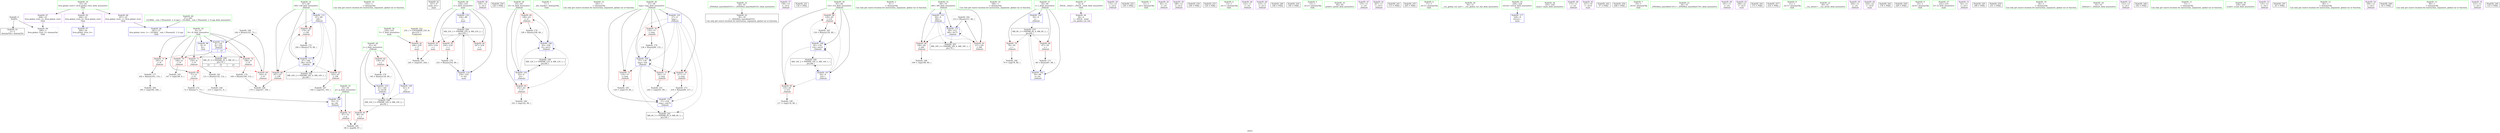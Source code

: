 digraph "SVFG" {
	label="SVFG";

	Node0x558b7bbd1330 [shape=record,color=grey,label="{NodeID: 0\nNullPtr}"];
	Node0x558b7bbd1330 -> Node0x558b7bbe5d90[style=solid];
	Node0x558b7bbd1330 -> Node0x558b7bbe66a0[style=solid];
	Node0x558b7bbef210 [shape=record,color=grey,label="{NodeID: 180\n144 = Binary(143, 73, )\n}"];
	Node0x558b7bbef210 -> Node0x558b7bbe7090[style=solid];
	Node0x558b7bbe64a0 [shape=record,color=blue,label="{NodeID: 97\n266\<--26\nllvm.global_ctors_0\<--\nGlob }"];
	Node0x558b7bbcf5e0 [shape=record,color=green,label="{NodeID: 14\n152\<--1\n\<--dummyObj\nCan only get source location for instruction, argument, global var or function.}"];
	Node0x558b7bbe9f10 [shape=record,color=grey,label="{NodeID: 194\n153 = cmp(151, 9, )\n}"];
	Node0x558b7bbe7090 [shape=record,color=blue,label="{NodeID: 111\n8\<--144\nN\<--rem\n_Z4dealv\n|{|<s4>23}}"];
	Node0x558b7bbe7090 -> Node0x558b7bbe8630[style=dashed];
	Node0x558b7bbe7090 -> Node0x558b7bbe8700[style=dashed];
	Node0x558b7bbe7090 -> Node0x558b7bbe87d0[style=dashed];
	Node0x558b7bbe7090 -> Node0x558b7bbe88a0[style=dashed];
	Node0x558b7bbe7090:s4 -> Node0x558b7bbfa1c0[style=dashed,color=blue];
	Node0x558b7bbe5240 [shape=record,color=green,label="{NodeID: 28\n61\<--62\nj\<--j_field_insensitive\n_Z4dealv\n}"];
	Node0x558b7bbe5240 -> Node0x558b7bbe8f20[style=solid];
	Node0x558b7bbe5240 -> Node0x558b7bbe8ff0[style=solid];
	Node0x558b7bbe5240 -> Node0x558b7bbe6ae0[style=solid];
	Node0x558b7bbe5240 -> Node0x558b7bbe6fc0[style=solid];
	Node0x558b7bbfa1c0 [shape=record,color=black,label="{NodeID: 208\nMR_2V_2 = PHI(MR_2V_3, MR_2V_1, )\npts\{10 \}\n|{<s0>23|<s1>23|<s2>23}}"];
	Node0x558b7bbfa1c0:s0 -> Node0x558b7bbe8490[style=dashed,color=red];
	Node0x558b7bbfa1c0:s1 -> Node0x558b7bbe8560[style=dashed,color=red];
	Node0x558b7bbfa1c0:s2 -> Node0x558b7bbe7090[style=dashed,color=red];
	Node0x558b7bbe5e90 [shape=record,color=black,label="{NodeID: 42\n227\<--9\nmain_ret\<--\nmain\n}"];
	Node0x558b7bbfc4d0 [shape=record,color=yellow,style=double,label="{NodeID: 222\n23V_1 = ENCHI(MR_23V_0)\npts\{231 \}\nFun[main]}"];
	Node0x558b7bbfc4d0 -> Node0x558b7bbe9810[style=dashed];
	Node0x558b7bbe7a40 [shape=record,color=purple,label="{NodeID: 56\n105\<--15\n\<--.str.2\n_Z4dealv\n}"];
	Node0x558b7bbe8630 [shape=record,color=red,label="{NodeID: 70\n146\<--8\n\<--N\n_Z4dealv\n}"];
	Node0x558b7bbe8630 -> Node0x558b7bbe9c10[style=solid];
	Node0x558b7bc06d80 [shape=record,color=black,label="{NodeID: 250\n126 = PHI()\n}"];
	Node0x558b7bbe9190 [shape=record,color=red,label="{NodeID: 84\n108\<--63\n\<--i5\n_Z4dealv\n}"];
	Node0x558b7bbe9190 -> Node0x558b7bbee310[style=solid];
	Node0x558b7bbce040 [shape=record,color=green,label="{NodeID: 1\n7\<--1\n__dso_handle\<--dummyObj\nGlob }"];
	Node0x558b7bbef390 [shape=record,color=grey,label="{NodeID: 181\n151 = Binary(150, 152, )\n}"];
	Node0x558b7bbef390 -> Node0x558b7bbe9f10[style=solid];
	Node0x558b7bbe65a0 [shape=record,color=blue,label="{NodeID: 98\n267\<--27\nllvm.global_ctors_1\<--_GLOBAL__sub_I_Phoenix41_2_0.cpp\nGlob }"];
	Node0x558b7bbcf670 [shape=record,color=green,label="{NodeID: 15\n165\<--1\n\<--dummyObj\nCan only get source location for instruction, argument, global var or function.}"];
	Node0x558b7bbea090 [shape=record,color=grey,label="{NodeID: 195\n120 = cmp(119, 89, )\n}"];
	Node0x558b7bbe7160 [shape=record,color=blue,label="{NodeID: 112\n67\<--89\ni38\<--\n_Z4dealv\n}"];
	Node0x558b7bbe7160 -> Node0x558b7bbe9400[style=dashed];
	Node0x558b7bbe7160 -> Node0x558b7bbe94d0[style=dashed];
	Node0x558b7bbe7160 -> Node0x558b7bbe95a0[style=dashed];
	Node0x558b7bbe7160 -> Node0x558b7bbe7230[style=dashed];
	Node0x558b7bbe7160 -> Node0x558b7bbf83c0[style=dashed];
	Node0x558b7bbe5310 [shape=record,color=green,label="{NodeID: 29\n63\<--64\ni5\<--i5_field_insensitive\n_Z4dealv\n}"];
	Node0x558b7bbe5310 -> Node0x558b7bbe90c0[style=solid];
	Node0x558b7bbe5310 -> Node0x558b7bbe9190[style=solid];
	Node0x558b7bbe5310 -> Node0x558b7bbe6bb0[style=solid];
	Node0x558b7bbe5310 -> Node0x558b7bbe6c80[style=solid];
	Node0x558b7bbfa6c0 [shape=record,color=black,label="{NodeID: 209\nMR_25V_3 = PHI(MR_25V_4, MR_25V_2, )\npts\{235 \}\n}"];
	Node0x558b7bbfa6c0 -> Node0x558b7bbe98e0[style=dashed];
	Node0x558b7bbfa6c0 -> Node0x558b7bbe99b0[style=dashed];
	Node0x558b7bbfa6c0 -> Node0x558b7bbe9a80[style=dashed];
	Node0x558b7bbfa6c0 -> Node0x558b7bbebef0[style=dashed];
	Node0x558b7bbe5f60 [shape=record,color=black,label="{NodeID: 43\n38\<--39\n\<--_ZNSt8ios_base4InitD1Ev\nCan only get source location for instruction, argument, global var or function.}"];
	Node0x558b7bbe7b10 [shape=record,color=purple,label="{NodeID: 57\n158\<--15\n\<--.str.2\n_Z4dealv\n}"];
	Node0x558b7bbe8700 [shape=record,color=red,label="{NodeID: 71\n150\<--8\n\<--N\n_Z4dealv\n}"];
	Node0x558b7bbe8700 -> Node0x558b7bbef390[style=solid];
	Node0x558b7bc06e80 [shape=record,color=black,label="{NodeID: 251\n134 = PHI()\n}"];
	Node0x558b7bbe9260 [shape=record,color=red,label="{NodeID: 85\n116\<--65\n\<--i14\n_Z4dealv\n}"];
	Node0x558b7bbe9260 -> Node0x558b7bbf0110[style=solid];
	Node0x558b7bbd0830 [shape=record,color=green,label="{NodeID: 2\n9\<--1\n\<--dummyObj\nCan only get source location for instruction, argument, global var or function.}"];
	Node0x558b7bbef510 [shape=record,color=grey,label="{NodeID: 182\n212 = Binary(211, 89, )\n}"];
	Node0x558b7bbef510 -> Node0x558b7bbebbb0[style=solid];
	Node0x558b7bbe66a0 [shape=record,color=blue, style = dotted,label="{NodeID: 99\n268\<--3\nllvm.global_ctors_2\<--dummyVal\nGlob }"];
	Node0x558b7bbcf740 [shape=record,color=green,label="{NodeID: 16\n186\<--1\n\<--dummyObj\nCan only get source location for instruction, argument, global var or function.}"];
	Node0x558b7bbea210 [shape=record,color=grey,label="{NodeID: 196\n170 = cmp(167, 169, )\n}"];
	Node0x558b7bbe7230 [shape=record,color=blue,label="{NodeID: 113\n67\<--180\ni38\<--inc50\n_Z4dealv\n}"];
	Node0x558b7bbe7230 -> Node0x558b7bbe9400[style=dashed];
	Node0x558b7bbe7230 -> Node0x558b7bbe94d0[style=dashed];
	Node0x558b7bbe7230 -> Node0x558b7bbe95a0[style=dashed];
	Node0x558b7bbe7230 -> Node0x558b7bbe7230[style=dashed];
	Node0x558b7bbe7230 -> Node0x558b7bbf83c0[style=dashed];
	Node0x558b7bbe53e0 [shape=record,color=green,label="{NodeID: 30\n65\<--66\ni14\<--i14_field_insensitive\n_Z4dealv\n}"];
	Node0x558b7bbe53e0 -> Node0x558b7bbe9260[style=solid];
	Node0x558b7bbe53e0 -> Node0x558b7bbe9330[style=solid];
	Node0x558b7bbe53e0 -> Node0x558b7bbe6d50[style=solid];
	Node0x558b7bbe53e0 -> Node0x558b7bbe6e20[style=solid];
	Node0x558b7bbfabc0 [shape=record,color=black,label="{NodeID: 210\nMR_8V_3 = PHI(MR_8V_4, MR_8V_2, )\npts\{60 \}\n}"];
	Node0x558b7bbfabc0 -> Node0x558b7bbe8d80[style=dashed];
	Node0x558b7bbfabc0 -> Node0x558b7bbe8e50[style=dashed];
	Node0x558b7bbfabc0 -> Node0x558b7bbe6a10[style=dashed];
	Node0x558b7bbe6060 [shape=record,color=purple,label="{NodeID: 44\n36\<--4\n\<--_ZStL8__ioinit\n__cxx_global_var_init\n}"];
	Node0x558b7bbe7be0 [shape=record,color=purple,label="{NodeID: 58\n172\<--15\n\<--.str.2\n_Z4dealv\n}"];
	Node0x558b7bbe87d0 [shape=record,color=red,label="{NodeID: 72\n168\<--8\n\<--N\n_Z4dealv\n}"];
	Node0x558b7bbe87d0 -> Node0x558b7bbee910[style=solid];
	Node0x558b7bc06f80 [shape=record,color=black,label="{NodeID: 252\n156 = PHI()\n}"];
	Node0x558b7bbe9330 [shape=record,color=red,label="{NodeID: 86\n129\<--65\n\<--i14\n_Z4dealv\n}"];
	Node0x558b7bbe9330 -> Node0x558b7bbef690[style=solid];
	Node0x558b7bbd0a10 [shape=record,color=green,label="{NodeID: 3\n11\<--1\n.str\<--dummyObj\nGlob }"];
	Node0x558b7bbef690 [shape=record,color=grey,label="{NodeID: 183\n130 = Binary(129, 89, )\n}"];
	Node0x558b7bbef690 -> Node0x558b7bbe6e20[style=solid];
	Node0x558b7bbe67a0 [shape=record,color=blue,label="{NodeID: 100\n55\<--72\ng\<--div\n_Z4dealv\n}"];
	Node0x558b7bbe67a0 -> Node0x558b7bbe8970[style=dashed];
	Node0x558b7bbcf810 [shape=record,color=green,label="{NodeID: 17\n4\<--6\n_ZStL8__ioinit\<--_ZStL8__ioinit_field_insensitive\nGlob }"];
	Node0x558b7bbcf810 -> Node0x558b7bbe6060[style=solid];
	Node0x558b7bbe7300 [shape=record,color=blue,label="{NodeID: 114\n69\<--9\ni60\<--\n_Z4dealv\n}"];
	Node0x558b7bbe7300 -> Node0x558b7bbe9670[style=dashed];
	Node0x558b7bbe7300 -> Node0x558b7bbe9740[style=dashed];
	Node0x558b7bbe7300 -> Node0x558b7bbebbb0[style=dashed];
	Node0x558b7bbe7300 -> Node0x558b7bbf88c0[style=dashed];
	Node0x558b7bbe54b0 [shape=record,color=green,label="{NodeID: 31\n67\<--68\ni38\<--i38_field_insensitive\n_Z4dealv\n}"];
	Node0x558b7bbe54b0 -> Node0x558b7bbe9400[style=solid];
	Node0x558b7bbe54b0 -> Node0x558b7bbe94d0[style=solid];
	Node0x558b7bbe54b0 -> Node0x558b7bbe95a0[style=solid];
	Node0x558b7bbe54b0 -> Node0x558b7bbe7160[style=solid];
	Node0x558b7bbe54b0 -> Node0x558b7bbe7230[style=solid];
	Node0x558b7bbe6130 [shape=record,color=purple,label="{NodeID: 45\n82\<--11\n\<--.str\n_Z4dealv\n}"];
	Node0x558b7bbe7cb0 [shape=record,color=purple,label="{NodeID: 59\n188\<--15\n\<--.str.2\n_Z4dealv\n}"];
	Node0x558b7b9c9c00 [shape=record,color=black,label="{NodeID: 239\n238 = PHI()\n}"];
	Node0x558b7bbe88a0 [shape=record,color=red,label="{NodeID: 73\n183\<--8\n\<--N\n_Z4dealv\n}"];
	Node0x558b7bbe88a0 -> Node0x558b7bbeed90[style=solid];
	Node0x558b7bc07080 [shape=record,color=black,label="{NodeID: 253\n159 = PHI()\n}"];
	Node0x558b7bbee310 [shape=record,color=grey,label="{NodeID: 170\n109 = Binary(108, 89, )\n}"];
	Node0x558b7bbee310 -> Node0x558b7bbe6c80[style=solid];
	Node0x558b7bbe9400 [shape=record,color=red,label="{NodeID: 87\n163\<--67\n\<--i38\n_Z4dealv\n}"];
	Node0x558b7bbe9400 -> Node0x558b7bbefc90[style=solid];
	Node0x558b7bbd0070 [shape=record,color=green,label="{NodeID: 4\n13\<--1\n.str.1\<--dummyObj\nGlob }"];
	Node0x558b7bbef810 [shape=record,color=grey,label="{NodeID: 184\n103 = cmp(102, 80, )\n}"];
	Node0x558b7bbe6870 [shape=record,color=blue,label="{NodeID: 101\n57\<--9\ntmp\<--\n_Z4dealv\n}"];
	Node0x558b7bbe6870 -> Node0x558b7bbe8a40[style=dashed];
	Node0x558b7bbe6870 -> Node0x558b7bbe8b10[style=dashed];
	Node0x558b7bbe6870 -> Node0x558b7bbe8be0[style=dashed];
	Node0x558b7bbe6870 -> Node0x558b7bbe8cb0[style=dashed];
	Node0x558b7bbe6870 -> Node0x558b7bbe6ef0[style=dashed];
	Node0x558b7bbe6870 -> Node0x558b7bbebc80[style=dashed];
	Node0x558b7bbe6870 -> Node0x558b7bbf7ec0[style=dashed];
	Node0x558b7bbcf920 [shape=record,color=green,label="{NodeID: 18\n8\<--10\nN\<--N_field_insensitive\nGlob }"];
	Node0x558b7bbcf920 -> Node0x558b7bbe8490[style=solid];
	Node0x558b7bbcf920 -> Node0x558b7bbe8560[style=solid];
	Node0x558b7bbcf920 -> Node0x558b7bbe8630[style=solid];
	Node0x558b7bbcf920 -> Node0x558b7bbe8700[style=solid];
	Node0x558b7bbcf920 -> Node0x558b7bbe87d0[style=solid];
	Node0x558b7bbcf920 -> Node0x558b7bbe88a0[style=solid];
	Node0x558b7bbcf920 -> Node0x558b7bbe63a0[style=solid];
	Node0x558b7bbcf920 -> Node0x558b7bbe7090[style=solid];
	Node0x558b7bbf6fc0 [shape=record,color=black,label="{NodeID: 198\nMR_10V_3 = PHI(MR_10V_4, MR_10V_2, )\npts\{62 \}\n}"];
	Node0x558b7bbf6fc0 -> Node0x558b7bbe8f20[style=dashed];
	Node0x558b7bbf6fc0 -> Node0x558b7bbe8ff0[style=dashed];
	Node0x558b7bbf6fc0 -> Node0x558b7bbe6fc0[style=dashed];
	Node0x558b7bbebbb0 [shape=record,color=blue,label="{NodeID: 115\n69\<--212\ni60\<--inc71\n_Z4dealv\n}"];
	Node0x558b7bbebbb0 -> Node0x558b7bbe9670[style=dashed];
	Node0x558b7bbebbb0 -> Node0x558b7bbe9740[style=dashed];
	Node0x558b7bbebbb0 -> Node0x558b7bbebbb0[style=dashed];
	Node0x558b7bbebbb0 -> Node0x558b7bbf88c0[style=dashed];
	Node0x558b7bbe5580 [shape=record,color=green,label="{NodeID: 32\n69\<--70\ni60\<--i60_field_insensitive\n_Z4dealv\n}"];
	Node0x558b7bbe5580 -> Node0x558b7bbe9670[style=solid];
	Node0x558b7bbe5580 -> Node0x558b7bbe9740[style=solid];
	Node0x558b7bbe5580 -> Node0x558b7bbe7300[style=solid];
	Node0x558b7bbe5580 -> Node0x558b7bbebbb0[style=solid];
	Node0x558b7bbe6200 [shape=record,color=purple,label="{NodeID: 46\n122\<--11\n\<--.str\n_Z4dealv\n}"];
	Node0x558b7bbe7d80 [shape=record,color=purple,label="{NodeID: 60\n125\<--17\n\<--.str.3\n_Z4dealv\n}"];
	Node0x558b7bc06380 [shape=record,color=black,label="{NodeID: 240\n106 = PHI()\n}"];
	Node0x558b7bbe8970 [shape=record,color=red,label="{NodeID: 74\n97\<--55\n\<--g\n_Z4dealv\n}"];
	Node0x558b7bbe8970 -> Node0x558b7bbef990[style=solid];
	Node0x558b7bc07180 [shape=record,color=black,label="{NodeID: 254\n195 = PHI()\n}"];
	Node0x558b7bbee490 [shape=record,color=grey,label="{NodeID: 171\n88 = Binary(87, 89, )\n}"];
	Node0x558b7bbee490 -> Node0x558b7bbe6a10[style=solid];
	Node0x558b7bbe94d0 [shape=record,color=red,label="{NodeID: 88\n167\<--67\n\<--i38\n_Z4dealv\n}"];
	Node0x558b7bbe94d0 -> Node0x558b7bbea210[style=solid];
	Node0x558b7bbd0e30 [shape=record,color=green,label="{NodeID: 5\n15\<--1\n.str.2\<--dummyObj\nGlob }"];
	Node0x558b7bbef990 [shape=record,color=grey,label="{NodeID: 185\n98 = cmp(96, 97, )\n}"];
	Node0x558b7bbe6940 [shape=record,color=blue,label="{NodeID: 102\n59\<--9\ni\<--\n_Z4dealv\n}"];
	Node0x558b7bbe6940 -> Node0x558b7bbfabc0[style=dashed];
	Node0x558b7bbcf9f0 [shape=record,color=green,label="{NodeID: 19\n25\<--29\nllvm.global_ctors\<--llvm.global_ctors_field_insensitive\nGlob }"];
	Node0x558b7bbcf9f0 -> Node0x558b7bbe8190[style=solid];
	Node0x558b7bbcf9f0 -> Node0x558b7bbe8290[style=solid];
	Node0x558b7bbcf9f0 -> Node0x558b7bbe8390[style=solid];
	Node0x558b7bbf74c0 [shape=record,color=black,label="{NodeID: 199\nMR_12V_2 = PHI(MR_12V_4, MR_12V_1, )\npts\{64 \}\n}"];
	Node0x558b7bbf74c0 -> Node0x558b7bbe6bb0[style=dashed];
	Node0x558b7bbebc80 [shape=record,color=blue,label="{NodeID: 116\n57\<--218\ntmp\<--sub74\n_Z4dealv\n}"];
	Node0x558b7bbebc80 -> Node0x558b7bbf7ec0[style=dashed];
	Node0x558b7bbe5650 [shape=record,color=green,label="{NodeID: 33\n84\<--85\nprintf\<--printf_field_insensitive\n}"];
	Node0x558b7bbe62d0 [shape=record,color=purple,label="{NodeID: 47\n155\<--11\n\<--.str\n_Z4dealv\n}"];
	Node0x558b7bbe7e50 [shape=record,color=purple,label="{NodeID: 61\n207\<--17\n\<--.str.3\n_Z4dealv\n}"];
	Node0x558b7bc06480 [shape=record,color=black,label="{NodeID: 241\n113 = PHI()\n}"];
	Node0x558b7bbe8a40 [shape=record,color=red,label="{NodeID: 75\n119\<--57\n\<--tmp\n_Z4dealv\n}"];
	Node0x558b7bbe8a40 -> Node0x558b7bbea090[style=solid];
	Node0x558b7bc07280 [shape=record,color=black,label="{NodeID: 255\n205 = PHI()\n}"];
	Node0x558b7bbee610 [shape=record,color=grey,label="{NodeID: 172\n72 = Binary(71, 73, )\n}"];
	Node0x558b7bbee610 -> Node0x558b7bbe67a0[style=solid];
	Node0x558b7bbe95a0 [shape=record,color=red,label="{NodeID: 89\n179\<--67\n\<--i38\n_Z4dealv\n}"];
	Node0x558b7bbe95a0 -> Node0x558b7bbeea90[style=solid];
	Node0x558b7bbd0ec0 [shape=record,color=green,label="{NodeID: 6\n17\<--1\n.str.3\<--dummyObj\nGlob }"];
	Node0x558b7bbefb10 [shape=record,color=grey,label="{NodeID: 186\n79 = cmp(78, 80, )\n}"];
	Node0x558b7bbe6a10 [shape=record,color=blue,label="{NodeID: 103\n59\<--88\ni\<--inc\n_Z4dealv\n}"];
	Node0x558b7bbe6a10 -> Node0x558b7bbfabc0[style=dashed];
	Node0x558b7bbcfaf0 [shape=record,color=green,label="{NodeID: 20\n30\<--31\n__cxx_global_var_init\<--__cxx_global_var_init_field_insensitive\n}"];
	Node0x558b7bbf79c0 [shape=record,color=black,label="{NodeID: 200\nMR_14V_2 = PHI(MR_14V_4, MR_14V_1, )\npts\{66 \}\n}"];
	Node0x558b7bbf79c0 -> Node0x558b7bbe6d50[style=dashed];
	Node0x558b7bbebd50 [shape=record,color=blue,label="{NodeID: 117\n228\<--9\nretval\<--\nmain\n}"];
	Node0x558b7bbe5750 [shape=record,color=green,label="{NodeID: 34\n225\<--226\nmain\<--main_field_insensitive\n}"];
	Node0x558b7bbe73c0 [shape=record,color=purple,label="{NodeID: 48\n175\<--11\n\<--.str\n_Z4dealv\n}"];
	Node0x558b7bbe7f20 [shape=record,color=purple,label="{NodeID: 62\n237\<--19\n\<--.str.4\nmain\n}"];
	Node0x558b7bc06580 [shape=record,color=black,label="{NodeID: 242\n37 = PHI()\n}"];
	Node0x558b7bbe8b10 [shape=record,color=red,label="{NodeID: 76\n135\<--57\n\<--tmp\n_Z4dealv\n}"];
	Node0x558b7bbe8b10 -> Node0x558b7bbeec10[style=solid];
	Node0x558b7bc07380 [shape=record,color=black,label="{NodeID: 256\n208 = PHI()\n}"];
	Node0x558b7bbee790 [shape=record,color=grey,label="{NodeID: 173\n218 = Binary(89, 217, )\n}"];
	Node0x558b7bbee790 -> Node0x558b7bbebc80[style=solid];
	Node0x558b7bbe9670 [shape=record,color=red,label="{NodeID: 90\n198\<--69\n\<--i60\n_Z4dealv\n}"];
	Node0x558b7bbe9670 -> Node0x558b7bbefe10[style=solid];
	Node0x558b7bbceb70 [shape=record,color=green,label="{NodeID: 7\n19\<--1\n.str.4\<--dummyObj\nGlob }"];
	Node0x558b7bbefc90 [shape=record,color=grey,label="{NodeID: 187\n164 = cmp(163, 165, )\n}"];
	Node0x558b7bbe6ae0 [shape=record,color=blue,label="{NodeID: 104\n61\<--9\nj\<--\n_Z4dealv\n}"];
	Node0x558b7bbe6ae0 -> Node0x558b7bbf6fc0[style=dashed];
	Node0x558b7bbcfbf0 [shape=record,color=green,label="{NodeID: 21\n34\<--35\n_ZNSt8ios_base4InitC1Ev\<--_ZNSt8ios_base4InitC1Ev_field_insensitive\n}"];
	Node0x558b7bbf7ec0 [shape=record,color=black,label="{NodeID: 201\nMR_6V_5 = PHI(MR_6V_6, MR_6V_3, )\npts\{58 \}\n}"];
	Node0x558b7bbebe20 [shape=record,color=blue,label="{NodeID: 118\n234\<--89\ni\<--\nmain\n}"];
	Node0x558b7bbebe20 -> Node0x558b7bbfa6c0[style=dashed];
	Node0x558b7bbe5850 [shape=record,color=green,label="{NodeID: 35\n228\<--229\nretval\<--retval_field_insensitive\nmain\n}"];
	Node0x558b7bbe5850 -> Node0x558b7bbebd50[style=solid];
	Node0x558b7bbe7490 [shape=record,color=purple,label="{NodeID: 49\n191\<--11\n\<--.str\n_Z4dealv\n}"];
	Node0x558b7bbe7ff0 [shape=record,color=purple,label="{NodeID: 63\n248\<--21\n\<--.str.5\nmain\n}"];
	Node0x558b7bc06680 [shape=record,color=black,label="{NodeID: 243\n173 = PHI()\n}"];
	Node0x558b7bbe8be0 [shape=record,color=red,label="{NodeID: 77\n201\<--57\n\<--tmp\n_Z4dealv\n}"];
	Node0x558b7bbe8be0 -> Node0x558b7bbf0290[style=solid];
	Node0x558b7bc07480 [shape=record,color=black,label="{NodeID: 257\n216 = PHI()\n}"];
	Node0x558b7bbee910 [shape=record,color=grey,label="{NodeID: 174\n169 = Binary(168, 152, )\n}"];
	Node0x558b7bbee910 -> Node0x558b7bbea210[style=solid];
	Node0x558b7bbe9740 [shape=record,color=red,label="{NodeID: 91\n211\<--69\n\<--i60\n_Z4dealv\n}"];
	Node0x558b7bbe9740 -> Node0x558b7bbef510[style=solid];
	Node0x558b7bbcec00 [shape=record,color=green,label="{NodeID: 8\n21\<--1\n.str.5\<--dummyObj\nGlob }"];
	Node0x558b7bbefe10 [shape=record,color=grey,label="{NodeID: 188\n199 = cmp(198, 80, )\n}"];
	Node0x558b7bbe6bb0 [shape=record,color=blue,label="{NodeID: 105\n63\<--9\ni5\<--\n_Z4dealv\n}"];
	Node0x558b7bbe6bb0 -> Node0x558b7bbe90c0[style=dashed];
	Node0x558b7bbe6bb0 -> Node0x558b7bbe9190[style=dashed];
	Node0x558b7bbe6bb0 -> Node0x558b7bbe6c80[style=dashed];
	Node0x558b7bbe6bb0 -> Node0x558b7bbf74c0[style=dashed];
	Node0x558b7bbce3d0 [shape=record,color=green,label="{NodeID: 22\n40\<--41\n__cxa_atexit\<--__cxa_atexit_field_insensitive\n}"];
	Node0x558b7bbf83c0 [shape=record,color=black,label="{NodeID: 202\nMR_16V_2 = PHI(MR_16V_4, MR_16V_1, )\npts\{68 \}\n}"];
	Node0x558b7bbebef0 [shape=record,color=blue,label="{NodeID: 119\n234\<--255\ni\<--inc\nmain\n}"];
	Node0x558b7bbebef0 -> Node0x558b7bbfa6c0[style=dashed];
	Node0x558b7bbe5920 [shape=record,color=green,label="{NodeID: 36\n230\<--231\nT\<--T_field_insensitive\nmain\n}"];
	Node0x558b7bbe5920 -> Node0x558b7bbe9810[style=solid];
	Node0x558b7bbe7560 [shape=record,color=purple,label="{NodeID: 50\n204\<--11\n\<--.str\n_Z4dealv\n}"];
	Node0x558b7bbe80c0 [shape=record,color=purple,label="{NodeID: 64\n250\<--23\n\<--.str.6\nmain\n}"];
	Node0x558b7bc06780 [shape=record,color=black,label="{NodeID: 244\n176 = PHI()\n}"];
	Node0x558b7bbe8cb0 [shape=record,color=red,label="{NodeID: 78\n217\<--57\n\<--tmp\n_Z4dealv\n}"];
	Node0x558b7bbe8cb0 -> Node0x558b7bbee790[style=solid];
	Node0x558b7bc07580 [shape=record,color=black,label="{NodeID: 258\n249 = PHI()\n}"];
	Node0x558b7bbeea90 [shape=record,color=grey,label="{NodeID: 175\n180 = Binary(179, 89, )\n}"];
	Node0x558b7bbeea90 -> Node0x558b7bbe7230[style=solid];
	Node0x558b7bbe9810 [shape=record,color=red,label="{NodeID: 92\n244\<--230\n\<--T\nmain\n}"];
	Node0x558b7bbe9810 -> Node0x558b7bbe9d90[style=solid];
	Node0x558b7bbcf430 [shape=record,color=green,label="{NodeID: 9\n23\<--1\n.str.6\<--dummyObj\nGlob }"];
	Node0x558b7bbeff90 [shape=record,color=grey,label="{NodeID: 189\n185 = cmp(184, 186, )\n}"];
	Node0x558b7bbe6c80 [shape=record,color=blue,label="{NodeID: 106\n63\<--109\ni5\<--inc11\n_Z4dealv\n}"];
	Node0x558b7bbe6c80 -> Node0x558b7bbe90c0[style=dashed];
	Node0x558b7bbe6c80 -> Node0x558b7bbe9190[style=dashed];
	Node0x558b7bbe6c80 -> Node0x558b7bbe6c80[style=dashed];
	Node0x558b7bbe6c80 -> Node0x558b7bbf74c0[style=dashed];
	Node0x558b7bbce4d0 [shape=record,color=green,label="{NodeID: 23\n39\<--45\n_ZNSt8ios_base4InitD1Ev\<--_ZNSt8ios_base4InitD1Ev_field_insensitive\n}"];
	Node0x558b7bbce4d0 -> Node0x558b7bbe5f60[style=solid];
	Node0x558b7bbf88c0 [shape=record,color=black,label="{NodeID: 203\nMR_18V_2 = PHI(MR_18V_4, MR_18V_1, )\npts\{70 \}\n}"];
	Node0x558b7bbe59f0 [shape=record,color=green,label="{NodeID: 37\n232\<--233\nD\<--D_field_insensitive\nmain\n}"];
	Node0x558b7bbe7630 [shape=record,color=purple,label="{NodeID: 51\n92\<--13\n\<--.str.1\n_Z4dealv\n}"];
	Node0x558b7bbe8190 [shape=record,color=purple,label="{NodeID: 65\n266\<--25\nllvm.global_ctors_0\<--llvm.global_ctors\nGlob }"];
	Node0x558b7bbe8190 -> Node0x558b7bbe64a0[style=solid];
	Node0x558b7bc06880 [shape=record,color=black,label="{NodeID: 245\n189 = PHI()\n}"];
	Node0x558b7bbe8d80 [shape=record,color=red,label="{NodeID: 79\n78\<--59\n\<--i\n_Z4dealv\n}"];
	Node0x558b7bbe8d80 -> Node0x558b7bbefb10[style=solid];
	Node0x558b7bc07680 [shape=record,color=black,label="{NodeID: 259\n251 = PHI()\n}"];
	Node0x558b7bbeec10 [shape=record,color=grey,label="{NodeID: 176\n136 = Binary(89, 135, )\n}"];
	Node0x558b7bbeec10 -> Node0x558b7bbe6ef0[style=solid];
	Node0x558b7bbe98e0 [shape=record,color=red,label="{NodeID: 93\n243\<--234\n\<--i\nmain\n}"];
	Node0x558b7bbe98e0 -> Node0x558b7bbe9d90[style=solid];
	Node0x558b7bbcf500 [shape=record,color=green,label="{NodeID: 10\n26\<--1\n\<--dummyObj\nCan only get source location for instruction, argument, global var or function.}"];
	Node0x558b7bbf0110 [shape=record,color=grey,label="{NodeID: 190\n117 = cmp(116, 80, )\n}"];
	Node0x558b7bbe6d50 [shape=record,color=blue,label="{NodeID: 107\n65\<--9\ni14\<--\n_Z4dealv\n}"];
	Node0x558b7bbe6d50 -> Node0x558b7bbe9260[style=dashed];
	Node0x558b7bbe6d50 -> Node0x558b7bbe9330[style=dashed];
	Node0x558b7bbe6d50 -> Node0x558b7bbe6e20[style=dashed];
	Node0x558b7bbe6d50 -> Node0x558b7bbf79c0[style=dashed];
	Node0x558b7bbce5d0 [shape=record,color=green,label="{NodeID: 24\n52\<--53\n_Z4dealv\<--_Z4dealv_field_insensitive\n}"];
	Node0x558b7bbe5ac0 [shape=record,color=green,label="{NodeID: 38\n234\<--235\ni\<--i_field_insensitive\nmain\n}"];
	Node0x558b7bbe5ac0 -> Node0x558b7bbe98e0[style=solid];
	Node0x558b7bbe5ac0 -> Node0x558b7bbe99b0[style=solid];
	Node0x558b7bbe5ac0 -> Node0x558b7bbe9a80[style=solid];
	Node0x558b7bbe5ac0 -> Node0x558b7bbebe20[style=solid];
	Node0x558b7bbe5ac0 -> Node0x558b7bbebef0[style=solid];
	Node0x558b7bbe7700 [shape=record,color=purple,label="{NodeID: 52\n112\<--13\n\<--.str.1\n_Z4dealv\n}"];
	Node0x558b7bbe8290 [shape=record,color=purple,label="{NodeID: 66\n267\<--25\nllvm.global_ctors_1\<--llvm.global_ctors\nGlob }"];
	Node0x558b7bbe8290 -> Node0x558b7bbe65a0[style=solid];
	Node0x558b7bc06980 [shape=record,color=black,label="{NodeID: 246\n192 = PHI()\n}"];
	Node0x558b7bbe8e50 [shape=record,color=red,label="{NodeID: 80\n87\<--59\n\<--i\n_Z4dealv\n}"];
	Node0x558b7bbe8e50 -> Node0x558b7bbee490[style=solid];
	Node0x558b7bbeed90 [shape=record,color=grey,label="{NodeID: 177\n184 = Binary(183, 152, )\n}"];
	Node0x558b7bbeed90 -> Node0x558b7bbeff90[style=solid];
	Node0x558b7bbe99b0 [shape=record,color=red,label="{NodeID: 94\n247\<--234\n\<--i\nmain\n}"];
	Node0x558b7bbd01e0 [shape=record,color=green,label="{NodeID: 11\n73\<--1\n\<--dummyObj\nCan only get source location for instruction, argument, global var or function.}"];
	Node0x558b7bbf0290 [shape=record,color=grey,label="{NodeID: 191\n202 = cmp(201, 89, )\n}"];
	Node0x558b7bbe6e20 [shape=record,color=blue,label="{NodeID: 108\n65\<--130\ni14\<--inc22\n_Z4dealv\n}"];
	Node0x558b7bbe6e20 -> Node0x558b7bbe9260[style=dashed];
	Node0x558b7bbe6e20 -> Node0x558b7bbe9330[style=dashed];
	Node0x558b7bbe6e20 -> Node0x558b7bbe6e20[style=dashed];
	Node0x558b7bbe6e20 -> Node0x558b7bbf79c0[style=dashed];
	Node0x558b7bbce6d0 [shape=record,color=green,label="{NodeID: 25\n55\<--56\ng\<--g_field_insensitive\n_Z4dealv\n}"];
	Node0x558b7bbce6d0 -> Node0x558b7bbe8970[style=solid];
	Node0x558b7bbce6d0 -> Node0x558b7bbe67a0[style=solid];
	Node0x558b7bbe5b90 [shape=record,color=green,label="{NodeID: 39\n239\<--240\nscanf\<--scanf_field_insensitive\n}"];
	Node0x558b7bbe77d0 [shape=record,color=purple,label="{NodeID: 53\n133\<--13\n\<--.str.1\n_Z4dealv\n}"];
	Node0x558b7bbe8390 [shape=record,color=purple,label="{NodeID: 67\n268\<--25\nllvm.global_ctors_2\<--llvm.global_ctors\nGlob }"];
	Node0x558b7bbe8390 -> Node0x558b7bbe66a0[style=solid];
	Node0x558b7bc06a80 [shape=record,color=black,label="{NodeID: 247\n83 = PHI()\n}"];
	Node0x558b7bbe8f20 [shape=record,color=red,label="{NodeID: 81\n96\<--61\n\<--j\n_Z4dealv\n}"];
	Node0x558b7bbe8f20 -> Node0x558b7bbef990[style=solid];
	Node0x558b7bbeef10 [shape=record,color=grey,label="{NodeID: 178\n255 = Binary(254, 89, )\n}"];
	Node0x558b7bbeef10 -> Node0x558b7bbebef0[style=solid];
	Node0x558b7bbe9a80 [shape=record,color=red,label="{NodeID: 95\n254\<--234\n\<--i\nmain\n}"];
	Node0x558b7bbe9a80 -> Node0x558b7bbeef10[style=solid];
	Node0x558b7bbd02b0 [shape=record,color=green,label="{NodeID: 12\n80\<--1\n\<--dummyObj\nCan only get source location for instruction, argument, global var or function.}"];
	Node0x558b7bbe9c10 [shape=record,color=grey,label="{NodeID: 192\n147 = cmp(146, 9, )\n}"];
	Node0x558b7bbe6ef0 [shape=record,color=blue,label="{NodeID: 109\n57\<--136\ntmp\<--sub\n_Z4dealv\n}"];
	Node0x558b7bbe6ef0 -> Node0x558b7bbe8a40[style=dashed];
	Node0x558b7bbe6ef0 -> Node0x558b7bbe8b10[style=dashed];
	Node0x558b7bbe6ef0 -> Node0x558b7bbe8be0[style=dashed];
	Node0x558b7bbe6ef0 -> Node0x558b7bbe8cb0[style=dashed];
	Node0x558b7bbe6ef0 -> Node0x558b7bbe6ef0[style=dashed];
	Node0x558b7bbe6ef0 -> Node0x558b7bbebc80[style=dashed];
	Node0x558b7bbe6ef0 -> Node0x558b7bbf7ec0[style=dashed];
	Node0x558b7bbe50a0 [shape=record,color=green,label="{NodeID: 26\n57\<--58\ntmp\<--tmp_field_insensitive\n_Z4dealv\n}"];
	Node0x558b7bbe50a0 -> Node0x558b7bbe8a40[style=solid];
	Node0x558b7bbe50a0 -> Node0x558b7bbe8b10[style=solid];
	Node0x558b7bbe50a0 -> Node0x558b7bbe8be0[style=solid];
	Node0x558b7bbe50a0 -> Node0x558b7bbe8cb0[style=solid];
	Node0x558b7bbe50a0 -> Node0x558b7bbe6870[style=solid];
	Node0x558b7bbe50a0 -> Node0x558b7bbe6ef0[style=solid];
	Node0x558b7bbe50a0 -> Node0x558b7bbebc80[style=solid];
	Node0x558b7bbe5c90 [shape=record,color=green,label="{NodeID: 40\n27\<--262\n_GLOBAL__sub_I_Phoenix41_2_0.cpp\<--_GLOBAL__sub_I_Phoenix41_2_0.cpp_field_insensitive\n}"];
	Node0x558b7bbe5c90 -> Node0x558b7bbe65a0[style=solid];
	Node0x558b7bbe78a0 [shape=record,color=purple,label="{NodeID: 54\n194\<--13\n\<--.str.1\n_Z4dealv\n}"];
	Node0x558b7bbe8490 [shape=record,color=red,label="{NodeID: 68\n71\<--8\n\<--N\n_Z4dealv\n}"];
	Node0x558b7bbe8490 -> Node0x558b7bbee610[style=solid];
	Node0x558b7bc06b80 [shape=record,color=black,label="{NodeID: 248\n93 = PHI()\n}"];
	Node0x558b7bbe8ff0 [shape=record,color=red,label="{NodeID: 82\n139\<--61\n\<--j\n_Z4dealv\n}"];
	Node0x558b7bbe8ff0 -> Node0x558b7bbef090[style=solid];
	Node0x558b7bbef090 [shape=record,color=grey,label="{NodeID: 179\n140 = Binary(139, 89, )\n}"];
	Node0x558b7bbef090 -> Node0x558b7bbe6fc0[style=solid];
	Node0x558b7bbe63a0 [shape=record,color=blue,label="{NodeID: 96\n8\<--9\nN\<--\nGlob }"];
	Node0x558b7bbe63a0 -> Node0x558b7bbfa1c0[style=dashed];
	Node0x558b7bbd0380 [shape=record,color=green,label="{NodeID: 13\n89\<--1\n\<--dummyObj\nCan only get source location for instruction, argument, global var or function.}"];
	Node0x558b7bbe9d90 [shape=record,color=grey,label="{NodeID: 193\n245 = cmp(243, 244, )\n}"];
	Node0x558b7bbe6fc0 [shape=record,color=blue,label="{NodeID: 110\n61\<--140\nj\<--inc26\n_Z4dealv\n}"];
	Node0x558b7bbe6fc0 -> Node0x558b7bbf6fc0[style=dashed];
	Node0x558b7bbe5170 [shape=record,color=green,label="{NodeID: 27\n59\<--60\ni\<--i_field_insensitive\n_Z4dealv\n}"];
	Node0x558b7bbe5170 -> Node0x558b7bbe8d80[style=solid];
	Node0x558b7bbe5170 -> Node0x558b7bbe8e50[style=solid];
	Node0x558b7bbe5170 -> Node0x558b7bbe6940[style=solid];
	Node0x558b7bbe5170 -> Node0x558b7bbe6a10[style=solid];
	Node0x558b7bbe5d90 [shape=record,color=black,label="{NodeID: 41\n2\<--3\ndummyVal\<--dummyVal\n}"];
	Node0x558b7bbe7970 [shape=record,color=purple,label="{NodeID: 55\n215\<--13\n\<--.str.1\n_Z4dealv\n}"];
	Node0x558b7bbe8560 [shape=record,color=red,label="{NodeID: 69\n143\<--8\n\<--N\n_Z4dealv\n}"];
	Node0x558b7bbe8560 -> Node0x558b7bbef210[style=solid];
	Node0x558b7bc06c80 [shape=record,color=black,label="{NodeID: 249\n123 = PHI()\n}"];
	Node0x558b7bbe90c0 [shape=record,color=red,label="{NodeID: 83\n102\<--63\n\<--i5\n_Z4dealv\n}"];
	Node0x558b7bbe90c0 -> Node0x558b7bbef810[style=solid];
}

